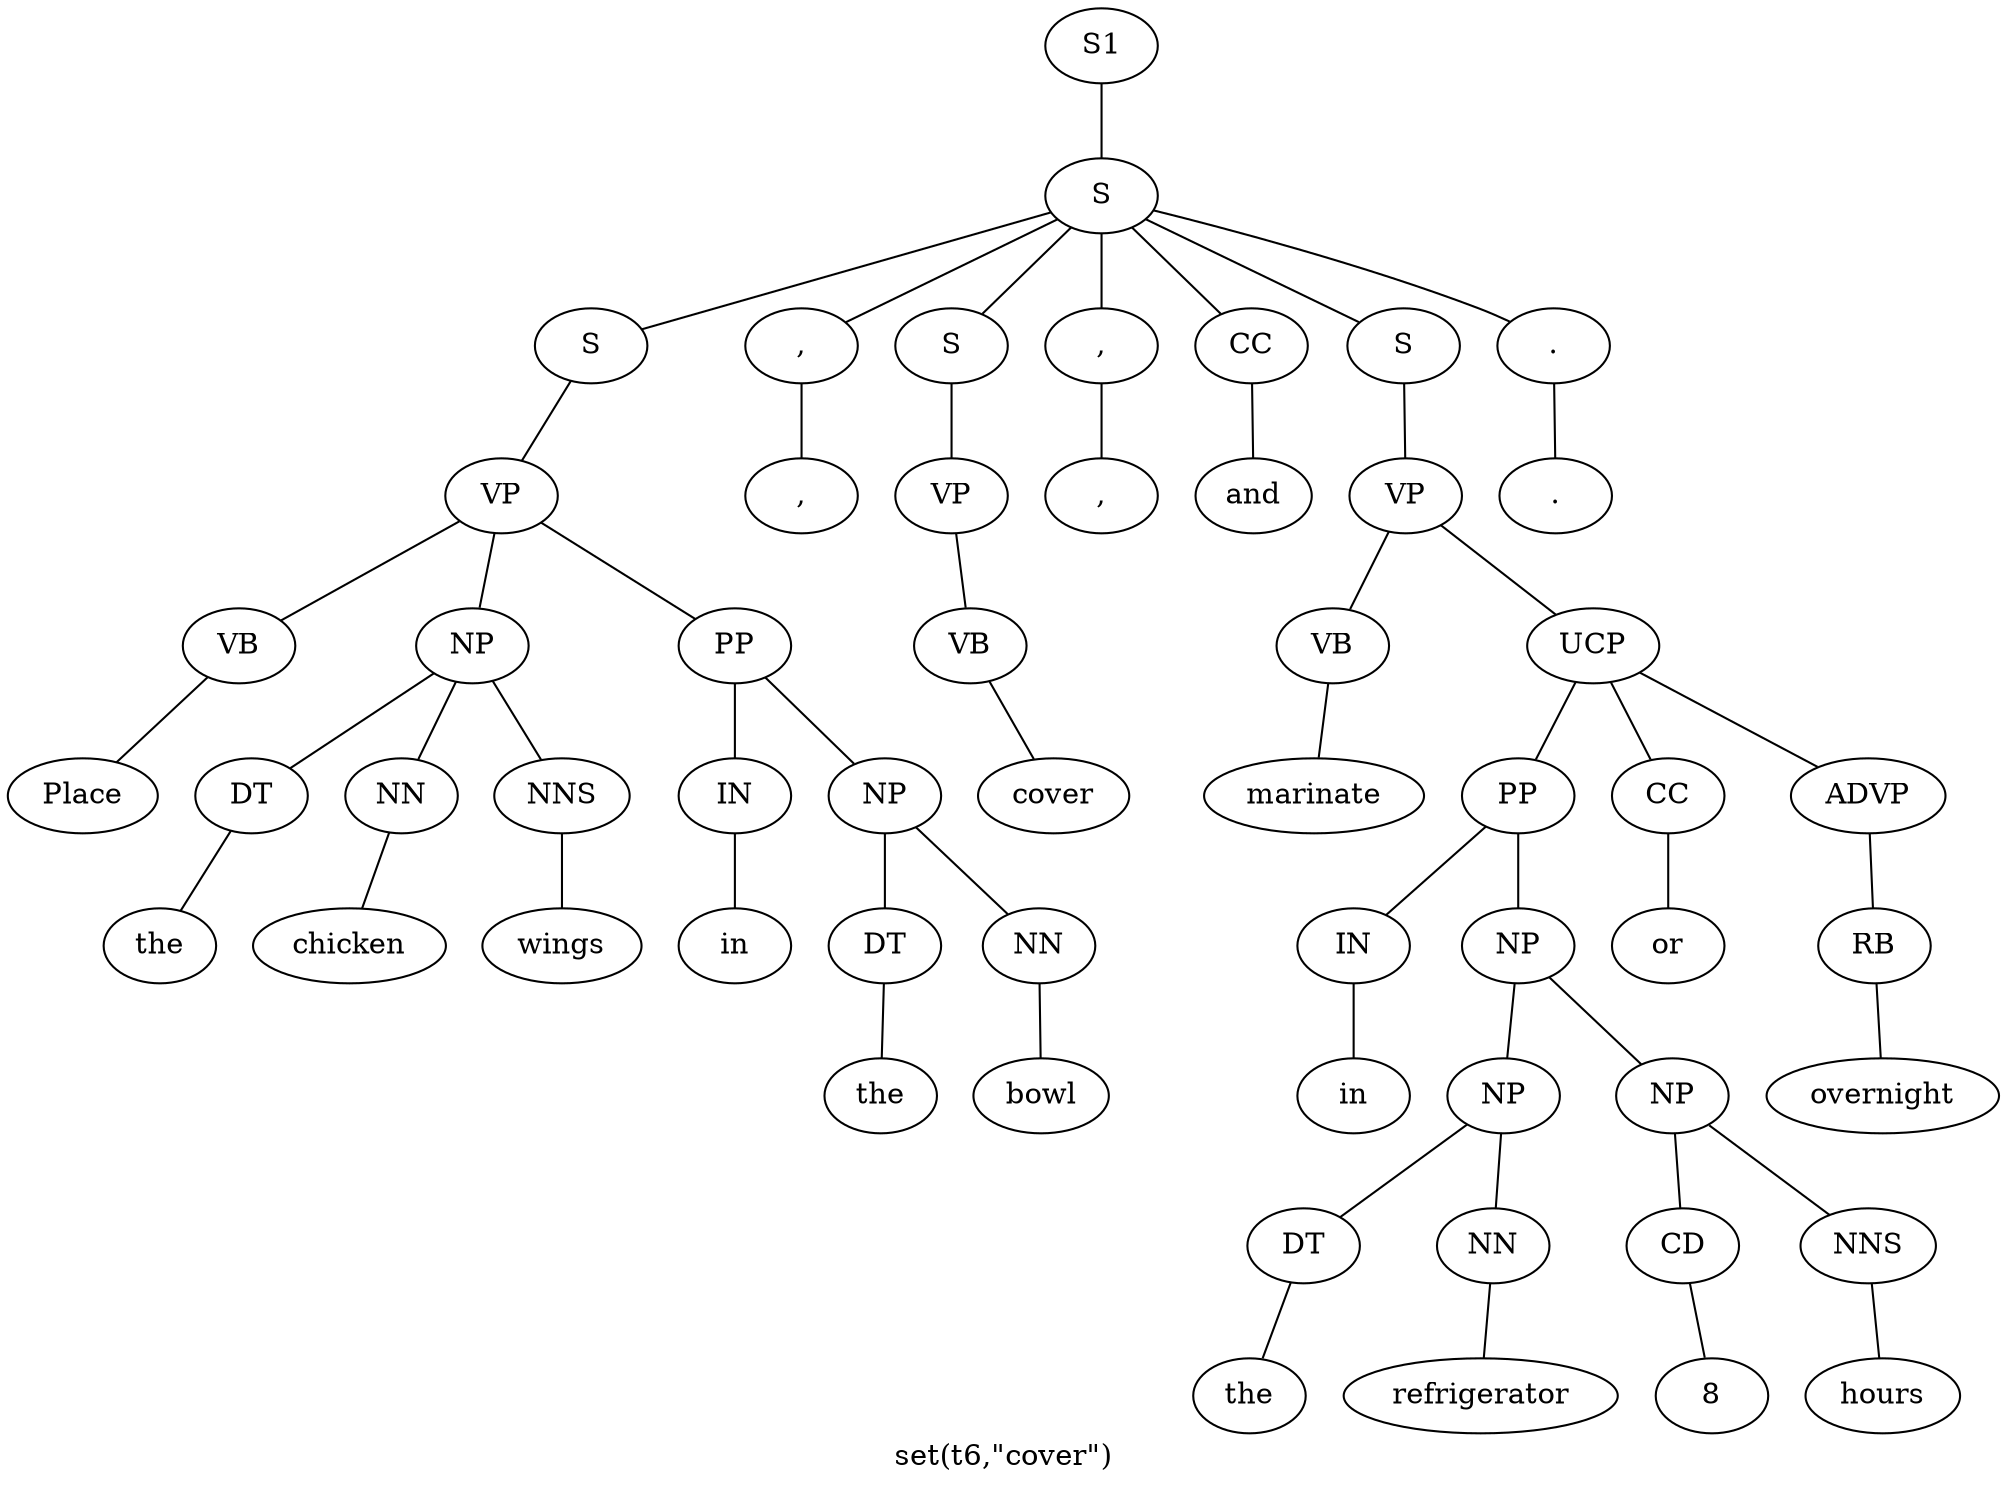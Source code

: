 graph SyntaxGraph {
	label = "set(t6,\"cover\")";
	Node0 [label="S1"];
	Node1 [label="S"];
	Node2 [label="S"];
	Node3 [label="VP"];
	Node4 [label="VB"];
	Node5 [label="Place"];
	Node6 [label="NP"];
	Node7 [label="DT"];
	Node8 [label="the"];
	Node9 [label="NN"];
	Node10 [label="chicken"];
	Node11 [label="NNS"];
	Node12 [label="wings"];
	Node13 [label="PP"];
	Node14 [label="IN"];
	Node15 [label="in"];
	Node16 [label="NP"];
	Node17 [label="DT"];
	Node18 [label="the"];
	Node19 [label="NN"];
	Node20 [label="bowl"];
	Node21 [label=","];
	Node22 [label=","];
	Node23 [label="S"];
	Node24 [label="VP"];
	Node25 [label="VB"];
	Node26 [label="cover"];
	Node27 [label=","];
	Node28 [label=","];
	Node29 [label="CC"];
	Node30 [label="and"];
	Node31 [label="S"];
	Node32 [label="VP"];
	Node33 [label="VB"];
	Node34 [label="marinate"];
	Node35 [label="UCP"];
	Node36 [label="PP"];
	Node37 [label="IN"];
	Node38 [label="in"];
	Node39 [label="NP"];
	Node40 [label="NP"];
	Node41 [label="DT"];
	Node42 [label="the"];
	Node43 [label="NN"];
	Node44 [label="refrigerator"];
	Node45 [label="NP"];
	Node46 [label="CD"];
	Node47 [label="8"];
	Node48 [label="NNS"];
	Node49 [label="hours"];
	Node50 [label="CC"];
	Node51 [label="or"];
	Node52 [label="ADVP"];
	Node53 [label="RB"];
	Node54 [label="overnight"];
	Node55 [label="."];
	Node56 [label="."];

	Node0 -- Node1;
	Node1 -- Node2;
	Node1 -- Node21;
	Node1 -- Node23;
	Node1 -- Node27;
	Node1 -- Node29;
	Node1 -- Node31;
	Node1 -- Node55;
	Node2 -- Node3;
	Node3 -- Node4;
	Node3 -- Node6;
	Node3 -- Node13;
	Node4 -- Node5;
	Node6 -- Node7;
	Node6 -- Node9;
	Node6 -- Node11;
	Node7 -- Node8;
	Node9 -- Node10;
	Node11 -- Node12;
	Node13 -- Node14;
	Node13 -- Node16;
	Node14 -- Node15;
	Node16 -- Node17;
	Node16 -- Node19;
	Node17 -- Node18;
	Node19 -- Node20;
	Node21 -- Node22;
	Node23 -- Node24;
	Node24 -- Node25;
	Node25 -- Node26;
	Node27 -- Node28;
	Node29 -- Node30;
	Node31 -- Node32;
	Node32 -- Node33;
	Node32 -- Node35;
	Node33 -- Node34;
	Node35 -- Node36;
	Node35 -- Node50;
	Node35 -- Node52;
	Node36 -- Node37;
	Node36 -- Node39;
	Node37 -- Node38;
	Node39 -- Node40;
	Node39 -- Node45;
	Node40 -- Node41;
	Node40 -- Node43;
	Node41 -- Node42;
	Node43 -- Node44;
	Node45 -- Node46;
	Node45 -- Node48;
	Node46 -- Node47;
	Node48 -- Node49;
	Node50 -- Node51;
	Node52 -- Node53;
	Node53 -- Node54;
	Node55 -- Node56;
}